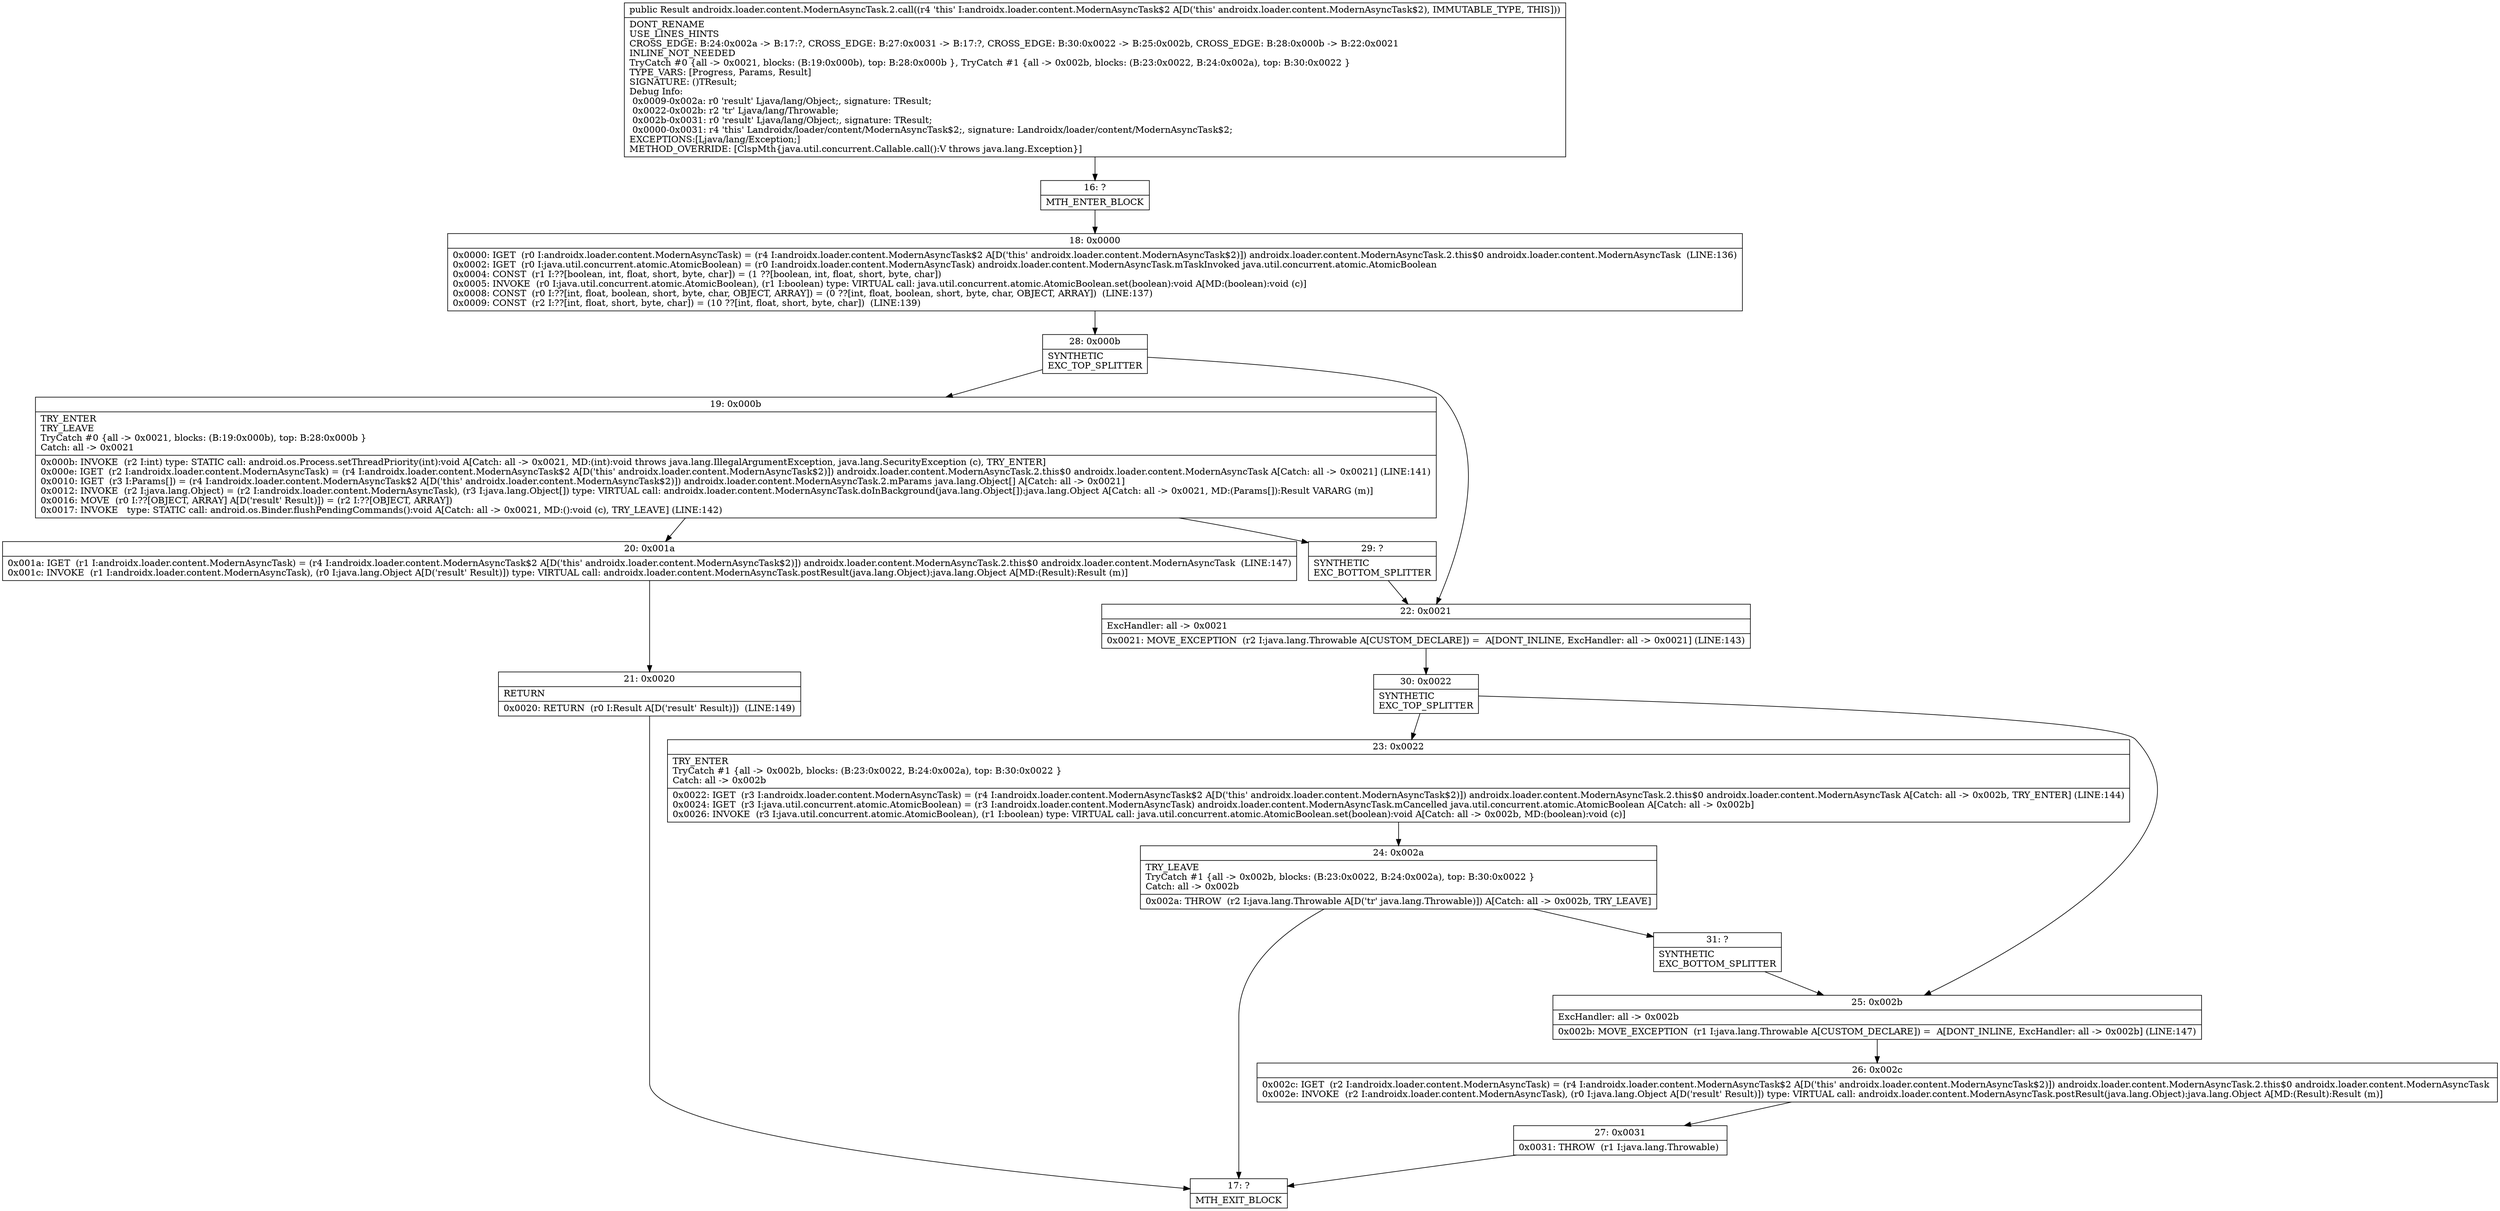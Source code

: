 digraph "CFG forandroidx.loader.content.ModernAsyncTask.2.call()Ljava\/lang\/Object;" {
Node_16 [shape=record,label="{16\:\ ?|MTH_ENTER_BLOCK\l}"];
Node_18 [shape=record,label="{18\:\ 0x0000|0x0000: IGET  (r0 I:androidx.loader.content.ModernAsyncTask) = (r4 I:androidx.loader.content.ModernAsyncTask$2 A[D('this' androidx.loader.content.ModernAsyncTask$2)]) androidx.loader.content.ModernAsyncTask.2.this$0 androidx.loader.content.ModernAsyncTask  (LINE:136)\l0x0002: IGET  (r0 I:java.util.concurrent.atomic.AtomicBoolean) = (r0 I:androidx.loader.content.ModernAsyncTask) androidx.loader.content.ModernAsyncTask.mTaskInvoked java.util.concurrent.atomic.AtomicBoolean \l0x0004: CONST  (r1 I:??[boolean, int, float, short, byte, char]) = (1 ??[boolean, int, float, short, byte, char]) \l0x0005: INVOKE  (r0 I:java.util.concurrent.atomic.AtomicBoolean), (r1 I:boolean) type: VIRTUAL call: java.util.concurrent.atomic.AtomicBoolean.set(boolean):void A[MD:(boolean):void (c)]\l0x0008: CONST  (r0 I:??[int, float, boolean, short, byte, char, OBJECT, ARRAY]) = (0 ??[int, float, boolean, short, byte, char, OBJECT, ARRAY])  (LINE:137)\l0x0009: CONST  (r2 I:??[int, float, short, byte, char]) = (10 ??[int, float, short, byte, char])  (LINE:139)\l}"];
Node_28 [shape=record,label="{28\:\ 0x000b|SYNTHETIC\lEXC_TOP_SPLITTER\l}"];
Node_19 [shape=record,label="{19\:\ 0x000b|TRY_ENTER\lTRY_LEAVE\lTryCatch #0 \{all \-\> 0x0021, blocks: (B:19:0x000b), top: B:28:0x000b \}\lCatch: all \-\> 0x0021\l|0x000b: INVOKE  (r2 I:int) type: STATIC call: android.os.Process.setThreadPriority(int):void A[Catch: all \-\> 0x0021, MD:(int):void throws java.lang.IllegalArgumentException, java.lang.SecurityException (c), TRY_ENTER]\l0x000e: IGET  (r2 I:androidx.loader.content.ModernAsyncTask) = (r4 I:androidx.loader.content.ModernAsyncTask$2 A[D('this' androidx.loader.content.ModernAsyncTask$2)]) androidx.loader.content.ModernAsyncTask.2.this$0 androidx.loader.content.ModernAsyncTask A[Catch: all \-\> 0x0021] (LINE:141)\l0x0010: IGET  (r3 I:Params[]) = (r4 I:androidx.loader.content.ModernAsyncTask$2 A[D('this' androidx.loader.content.ModernAsyncTask$2)]) androidx.loader.content.ModernAsyncTask.2.mParams java.lang.Object[] A[Catch: all \-\> 0x0021]\l0x0012: INVOKE  (r2 I:java.lang.Object) = (r2 I:androidx.loader.content.ModernAsyncTask), (r3 I:java.lang.Object[]) type: VIRTUAL call: androidx.loader.content.ModernAsyncTask.doInBackground(java.lang.Object[]):java.lang.Object A[Catch: all \-\> 0x0021, MD:(Params[]):Result VARARG (m)]\l0x0016: MOVE  (r0 I:??[OBJECT, ARRAY] A[D('result' Result)]) = (r2 I:??[OBJECT, ARRAY]) \l0x0017: INVOKE   type: STATIC call: android.os.Binder.flushPendingCommands():void A[Catch: all \-\> 0x0021, MD:():void (c), TRY_LEAVE] (LINE:142)\l}"];
Node_20 [shape=record,label="{20\:\ 0x001a|0x001a: IGET  (r1 I:androidx.loader.content.ModernAsyncTask) = (r4 I:androidx.loader.content.ModernAsyncTask$2 A[D('this' androidx.loader.content.ModernAsyncTask$2)]) androidx.loader.content.ModernAsyncTask.2.this$0 androidx.loader.content.ModernAsyncTask  (LINE:147)\l0x001c: INVOKE  (r1 I:androidx.loader.content.ModernAsyncTask), (r0 I:java.lang.Object A[D('result' Result)]) type: VIRTUAL call: androidx.loader.content.ModernAsyncTask.postResult(java.lang.Object):java.lang.Object A[MD:(Result):Result (m)]\l}"];
Node_21 [shape=record,label="{21\:\ 0x0020|RETURN\l|0x0020: RETURN  (r0 I:Result A[D('result' Result)])  (LINE:149)\l}"];
Node_17 [shape=record,label="{17\:\ ?|MTH_EXIT_BLOCK\l}"];
Node_29 [shape=record,label="{29\:\ ?|SYNTHETIC\lEXC_BOTTOM_SPLITTER\l}"];
Node_22 [shape=record,label="{22\:\ 0x0021|ExcHandler: all \-\> 0x0021\l|0x0021: MOVE_EXCEPTION  (r2 I:java.lang.Throwable A[CUSTOM_DECLARE]) =  A[DONT_INLINE, ExcHandler: all \-\> 0x0021] (LINE:143)\l}"];
Node_30 [shape=record,label="{30\:\ 0x0022|SYNTHETIC\lEXC_TOP_SPLITTER\l}"];
Node_23 [shape=record,label="{23\:\ 0x0022|TRY_ENTER\lTryCatch #1 \{all \-\> 0x002b, blocks: (B:23:0x0022, B:24:0x002a), top: B:30:0x0022 \}\lCatch: all \-\> 0x002b\l|0x0022: IGET  (r3 I:androidx.loader.content.ModernAsyncTask) = (r4 I:androidx.loader.content.ModernAsyncTask$2 A[D('this' androidx.loader.content.ModernAsyncTask$2)]) androidx.loader.content.ModernAsyncTask.2.this$0 androidx.loader.content.ModernAsyncTask A[Catch: all \-\> 0x002b, TRY_ENTER] (LINE:144)\l0x0024: IGET  (r3 I:java.util.concurrent.atomic.AtomicBoolean) = (r3 I:androidx.loader.content.ModernAsyncTask) androidx.loader.content.ModernAsyncTask.mCancelled java.util.concurrent.atomic.AtomicBoolean A[Catch: all \-\> 0x002b]\l0x0026: INVOKE  (r3 I:java.util.concurrent.atomic.AtomicBoolean), (r1 I:boolean) type: VIRTUAL call: java.util.concurrent.atomic.AtomicBoolean.set(boolean):void A[Catch: all \-\> 0x002b, MD:(boolean):void (c)]\l}"];
Node_24 [shape=record,label="{24\:\ 0x002a|TRY_LEAVE\lTryCatch #1 \{all \-\> 0x002b, blocks: (B:23:0x0022, B:24:0x002a), top: B:30:0x0022 \}\lCatch: all \-\> 0x002b\l|0x002a: THROW  (r2 I:java.lang.Throwable A[D('tr' java.lang.Throwable)]) A[Catch: all \-\> 0x002b, TRY_LEAVE]\l}"];
Node_31 [shape=record,label="{31\:\ ?|SYNTHETIC\lEXC_BOTTOM_SPLITTER\l}"];
Node_25 [shape=record,label="{25\:\ 0x002b|ExcHandler: all \-\> 0x002b\l|0x002b: MOVE_EXCEPTION  (r1 I:java.lang.Throwable A[CUSTOM_DECLARE]) =  A[DONT_INLINE, ExcHandler: all \-\> 0x002b] (LINE:147)\l}"];
Node_26 [shape=record,label="{26\:\ 0x002c|0x002c: IGET  (r2 I:androidx.loader.content.ModernAsyncTask) = (r4 I:androidx.loader.content.ModernAsyncTask$2 A[D('this' androidx.loader.content.ModernAsyncTask$2)]) androidx.loader.content.ModernAsyncTask.2.this$0 androidx.loader.content.ModernAsyncTask \l0x002e: INVOKE  (r2 I:androidx.loader.content.ModernAsyncTask), (r0 I:java.lang.Object A[D('result' Result)]) type: VIRTUAL call: androidx.loader.content.ModernAsyncTask.postResult(java.lang.Object):java.lang.Object A[MD:(Result):Result (m)]\l}"];
Node_27 [shape=record,label="{27\:\ 0x0031|0x0031: THROW  (r1 I:java.lang.Throwable) \l}"];
MethodNode[shape=record,label="{public Result androidx.loader.content.ModernAsyncTask.2.call((r4 'this' I:androidx.loader.content.ModernAsyncTask$2 A[D('this' androidx.loader.content.ModernAsyncTask$2), IMMUTABLE_TYPE, THIS]))  | DONT_RENAME\lUSE_LINES_HINTS\lCROSS_EDGE: B:24:0x002a \-\> B:17:?, CROSS_EDGE: B:27:0x0031 \-\> B:17:?, CROSS_EDGE: B:30:0x0022 \-\> B:25:0x002b, CROSS_EDGE: B:28:0x000b \-\> B:22:0x0021\lINLINE_NOT_NEEDED\lTryCatch #0 \{all \-\> 0x0021, blocks: (B:19:0x000b), top: B:28:0x000b \}, TryCatch #1 \{all \-\> 0x002b, blocks: (B:23:0x0022, B:24:0x002a), top: B:30:0x0022 \}\lTYPE_VARS: [Progress, Params, Result]\lSIGNATURE: ()TResult;\lDebug Info:\l  0x0009\-0x002a: r0 'result' Ljava\/lang\/Object;, signature: TResult;\l  0x0022\-0x002b: r2 'tr' Ljava\/lang\/Throwable;\l  0x002b\-0x0031: r0 'result' Ljava\/lang\/Object;, signature: TResult;\l  0x0000\-0x0031: r4 'this' Landroidx\/loader\/content\/ModernAsyncTask$2;, signature: Landroidx\/loader\/content\/ModernAsyncTask$2;\lEXCEPTIONS:[Ljava\/lang\/Exception;]\lMETHOD_OVERRIDE: [ClspMth\{java.util.concurrent.Callable.call():V throws java.lang.Exception\}]\l}"];
MethodNode -> Node_16;Node_16 -> Node_18;
Node_18 -> Node_28;
Node_28 -> Node_19;
Node_28 -> Node_22;
Node_19 -> Node_20;
Node_19 -> Node_29;
Node_20 -> Node_21;
Node_21 -> Node_17;
Node_29 -> Node_22;
Node_22 -> Node_30;
Node_30 -> Node_23;
Node_30 -> Node_25;
Node_23 -> Node_24;
Node_24 -> Node_17;
Node_24 -> Node_31;
Node_31 -> Node_25;
Node_25 -> Node_26;
Node_26 -> Node_27;
Node_27 -> Node_17;
}

